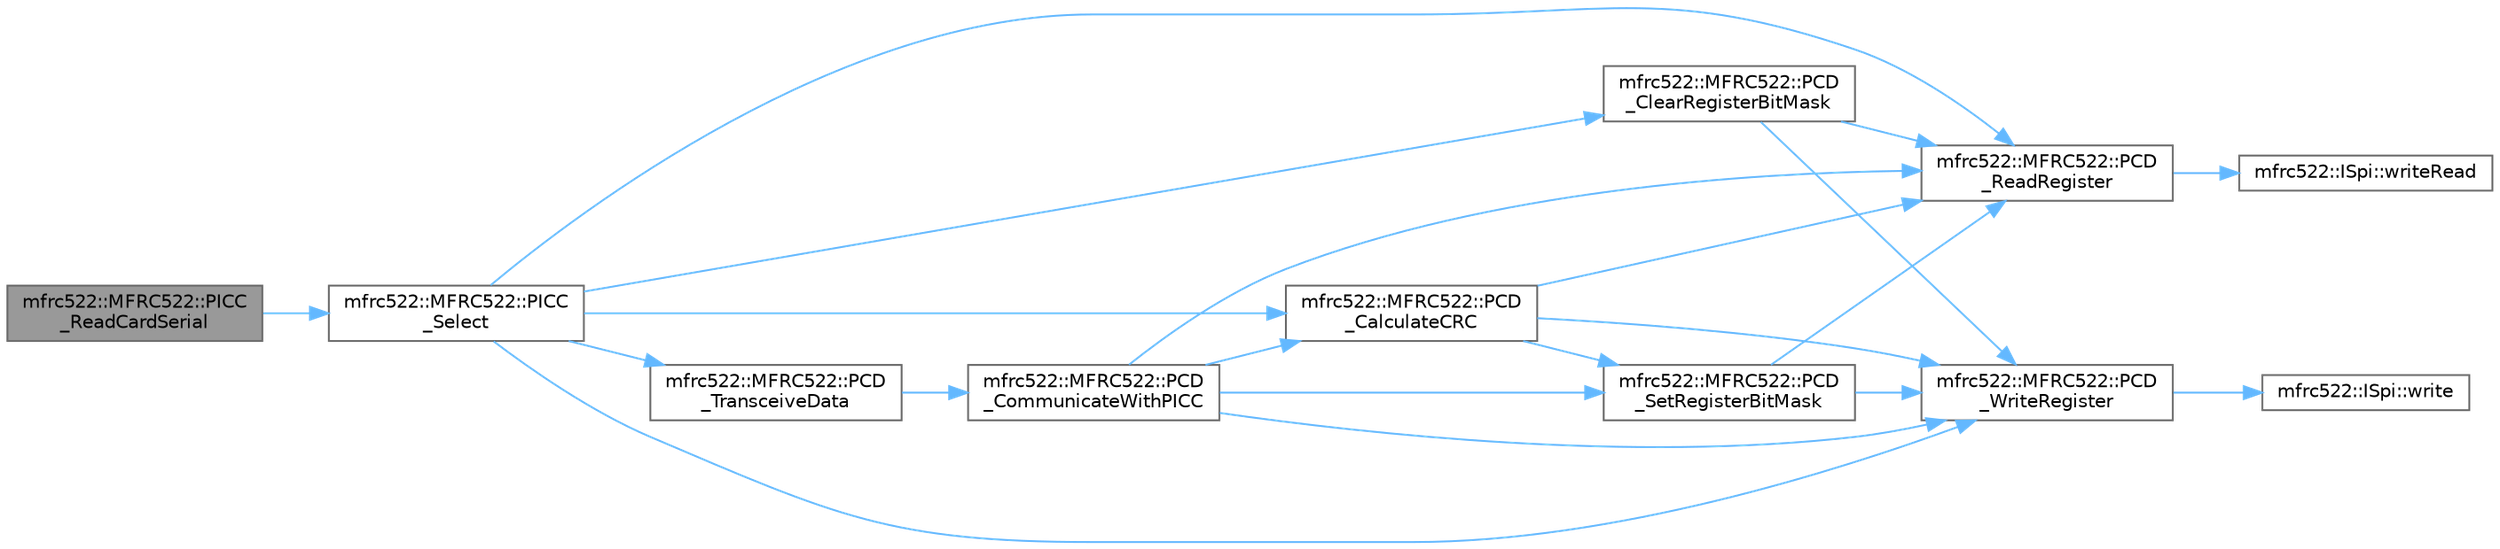 digraph "mfrc522::MFRC522::PICC_ReadCardSerial"
{
 // LATEX_PDF_SIZE
  bgcolor="transparent";
  edge [fontname=Helvetica,fontsize=10,labelfontname=Helvetica,labelfontsize=10];
  node [fontname=Helvetica,fontsize=10,shape=box,height=0.2,width=0.4];
  rankdir="LR";
  Node1 [label="mfrc522::MFRC522::PICC\l_ReadCardSerial",height=0.2,width=0.4,color="gray40", fillcolor="grey60", style="filled", fontcolor="black",tooltip=" "];
  Node1 -> Node2 [color="steelblue1",style="solid"];
  Node2 [label="mfrc522::MFRC522::PICC\l_Select",height=0.2,width=0.4,color="grey40", fillcolor="white", style="filled",URL="$classmfrc522_1_1_m_f_r_c522.html#a73adcb5681de77c62ac14b6347d909d2",tooltip=" "];
  Node2 -> Node3 [color="steelblue1",style="solid"];
  Node3 [label="mfrc522::MFRC522::PCD\l_CalculateCRC",height=0.2,width=0.4,color="grey40", fillcolor="white", style="filled",URL="$classmfrc522_1_1_m_f_r_c522.html#a5db7f98b9ace325a290f0d72e12bd05b",tooltip=" "];
  Node3 -> Node4 [color="steelblue1",style="solid"];
  Node4 [label="mfrc522::MFRC522::PCD\l_ReadRegister",height=0.2,width=0.4,color="grey40", fillcolor="white", style="filled",URL="$classmfrc522_1_1_m_f_r_c522.html#a54b1e0960ffe689bb512b9ed79dcdece",tooltip=" "];
  Node4 -> Node5 [color="steelblue1",style="solid"];
  Node5 [label="mfrc522::ISpi::writeRead",height=0.2,width=0.4,color="grey40", fillcolor="white", style="filled",URL="$structmfrc522_1_1_i_spi.html#a251598542df9d4026fc28e832d4770ac",tooltip=" "];
  Node3 -> Node6 [color="steelblue1",style="solid"];
  Node6 [label="mfrc522::MFRC522::PCD\l_SetRegisterBitMask",height=0.2,width=0.4,color="grey40", fillcolor="white", style="filled",URL="$classmfrc522_1_1_m_f_r_c522.html#af7304dd35540a5e47f1f34890c455286",tooltip=" "];
  Node6 -> Node4 [color="steelblue1",style="solid"];
  Node6 -> Node7 [color="steelblue1",style="solid"];
  Node7 [label="mfrc522::MFRC522::PCD\l_WriteRegister",height=0.2,width=0.4,color="grey40", fillcolor="white", style="filled",URL="$classmfrc522_1_1_m_f_r_c522.html#aef8efdbb515b419df6c0038312c4f4e3",tooltip=" "];
  Node7 -> Node8 [color="steelblue1",style="solid"];
  Node8 [label="mfrc522::ISpi::write",height=0.2,width=0.4,color="grey40", fillcolor="white", style="filled",URL="$structmfrc522_1_1_i_spi.html#a9f98a44742d44089eee210f9d5908bed",tooltip=" "];
  Node3 -> Node7 [color="steelblue1",style="solid"];
  Node2 -> Node9 [color="steelblue1",style="solid"];
  Node9 [label="mfrc522::MFRC522::PCD\l_ClearRegisterBitMask",height=0.2,width=0.4,color="grey40", fillcolor="white", style="filled",URL="$classmfrc522_1_1_m_f_r_c522.html#a24112afc3d08921c21d718c74dc8ca71",tooltip=" "];
  Node9 -> Node4 [color="steelblue1",style="solid"];
  Node9 -> Node7 [color="steelblue1",style="solid"];
  Node2 -> Node4 [color="steelblue1",style="solid"];
  Node2 -> Node10 [color="steelblue1",style="solid"];
  Node10 [label="mfrc522::MFRC522::PCD\l_TransceiveData",height=0.2,width=0.4,color="grey40", fillcolor="white", style="filled",URL="$classmfrc522_1_1_m_f_r_c522.html#a6ae256b84102fb140f600f452f4ef231",tooltip=" "];
  Node10 -> Node11 [color="steelblue1",style="solid"];
  Node11 [label="mfrc522::MFRC522::PCD\l_CommunicateWithPICC",height=0.2,width=0.4,color="grey40", fillcolor="white", style="filled",URL="$classmfrc522_1_1_m_f_r_c522.html#a366fced589c1009264d5c2410c06b03e",tooltip=" "];
  Node11 -> Node3 [color="steelblue1",style="solid"];
  Node11 -> Node4 [color="steelblue1",style="solid"];
  Node11 -> Node6 [color="steelblue1",style="solid"];
  Node11 -> Node7 [color="steelblue1",style="solid"];
  Node2 -> Node7 [color="steelblue1",style="solid"];
}
